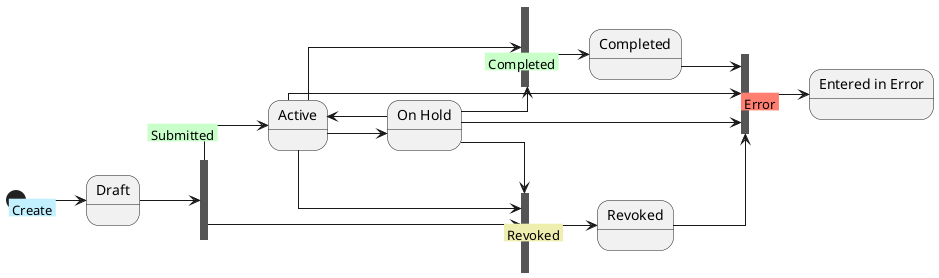 @startuml
left to right direction
skinparam linetype ortho

state "Draft" as draft
'draft : ..koncept
state "Active" as active
'active : ..aktivní
state "On Hold" as on_hold
'on_hold : ..pozastaveno
state "Revoked" as revoked
'revoked : ..zrušeno
state "Completed" as completed
'completed : ..dokončeno
state "Entered in Error" as entered_in_error
'entered_in_error : ..zadáno chybně
state fork_state <<fork>>
state join_state1 <<join>>
state join_state2 <<join>>
state join_state3 <<join>>

[*] --> draft : <back:#APPLICATION> Create </back>

draft --> fork_state
fork_state --> active : <back:#TECHNOLOGY> Submitted </back>
fork_state --> join_state2 

'draft --> active : Odesláno
active --> on_hold
on_hold --> active

active --> join_state2
on_hold --> join_state2
join_state2 --> revoked : <back:#EEEEAE> Revoked </back>

'draft --> join_state1
active --> join_state1
on_hold --> join_state1
revoked --> join_state1
completed --> join_state1
join_state1 --> entered_in_error : <back:#FF7E70> Error </back>

active --> join_state3
on_hold --> join_state3
join_state3 --> completed : <back:#TECHNOLOGY> Completed </back>

/'
completed --> [*]
revoked --> [*]
entered_in_error --> [*]
'/

@enduml
